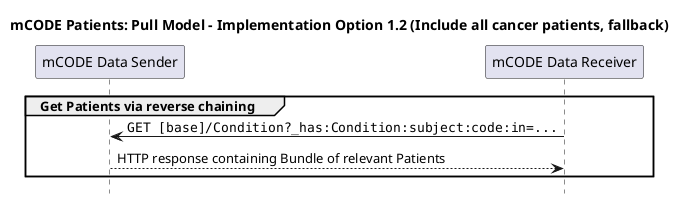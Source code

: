 @startuml
skinparam defaultFontName Arial

title mCODE Patients: Pull Model - Implementation Option 1.2 (Include all cancer patients, fallback)
hide footbox
participant "mCODE Data Sender" as Sender
participant "mCODE Data Receiver" as Receiver

group Get Patients via reverse chaining
    "Receiver" -> "Sender" : ""GET [base]/Condition?_has:Condition:subject:code:in=...""
    "Sender" --> "Receiver" : HTTP response containing Bundle of relevant Patients
end

@enduml
